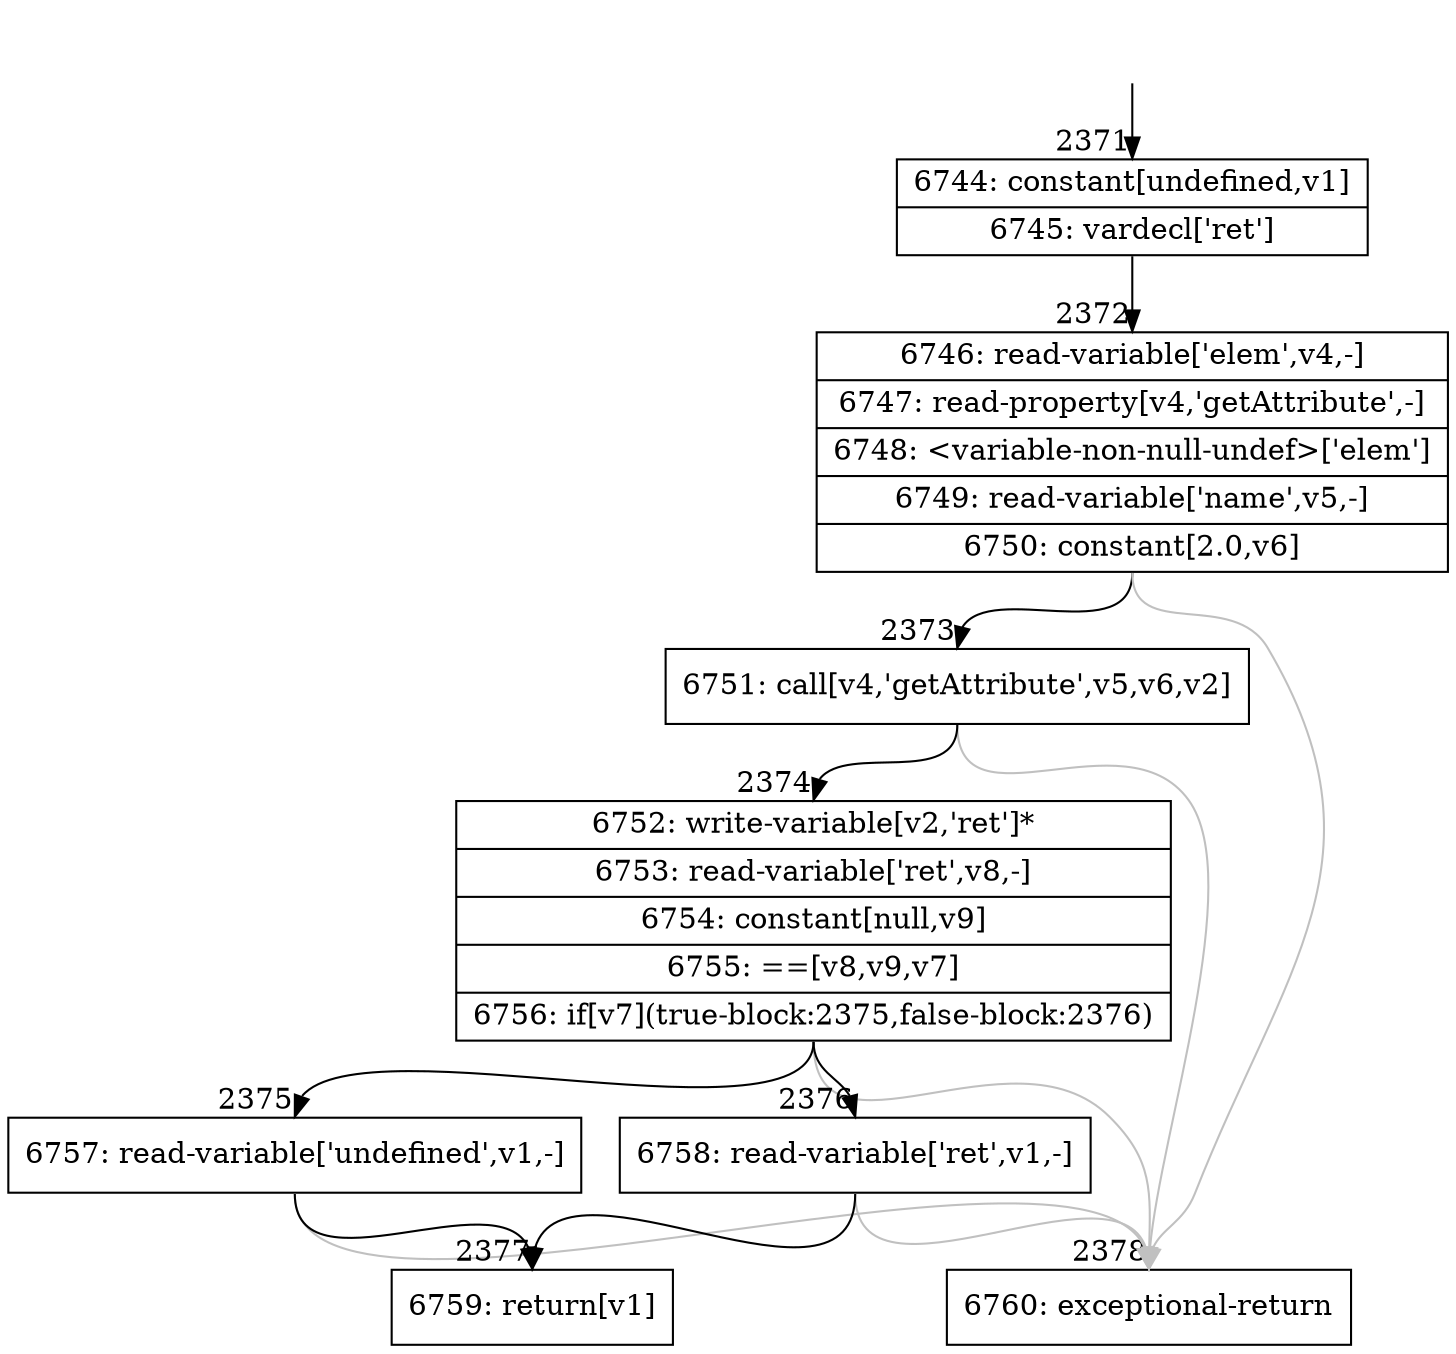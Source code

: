 digraph {
rankdir="TD"
BB_entry159[shape=none,label=""];
BB_entry159 -> BB2371 [tailport=s, headport=n, headlabel="    2371"]
BB2371 [shape=record label="{6744: constant[undefined,v1]|6745: vardecl['ret']}" ] 
BB2371 -> BB2372 [tailport=s, headport=n, headlabel="      2372"]
BB2372 [shape=record label="{6746: read-variable['elem',v4,-]|6747: read-property[v4,'getAttribute',-]|6748: \<variable-non-null-undef\>['elem']|6749: read-variable['name',v5,-]|6750: constant[2.0,v6]}" ] 
BB2372 -> BB2373 [tailport=s, headport=n, headlabel="      2373"]
BB2372 -> BB2378 [tailport=s, headport=n, color=gray, headlabel="      2378"]
BB2373 [shape=record label="{6751: call[v4,'getAttribute',v5,v6,v2]}" ] 
BB2373 -> BB2374 [tailport=s, headport=n, headlabel="      2374"]
BB2373 -> BB2378 [tailport=s, headport=n, color=gray]
BB2374 [shape=record label="{6752: write-variable[v2,'ret']*|6753: read-variable['ret',v8,-]|6754: constant[null,v9]|6755: ==[v8,v9,v7]|6756: if[v7](true-block:2375,false-block:2376)}" ] 
BB2374 -> BB2375 [tailport=s, headport=n, headlabel="      2375"]
BB2374 -> BB2376 [tailport=s, headport=n, headlabel="      2376"]
BB2374 -> BB2378 [tailport=s, headport=n, color=gray]
BB2375 [shape=record label="{6757: read-variable['undefined',v1,-]}" ] 
BB2375 -> BB2377 [tailport=s, headport=n, headlabel="      2377"]
BB2375 -> BB2378 [tailport=s, headport=n, color=gray]
BB2376 [shape=record label="{6758: read-variable['ret',v1,-]}" ] 
BB2376 -> BB2377 [tailport=s, headport=n]
BB2376 -> BB2378 [tailport=s, headport=n, color=gray]
BB2377 [shape=record label="{6759: return[v1]}" ] 
BB2378 [shape=record label="{6760: exceptional-return}" ] 
}
